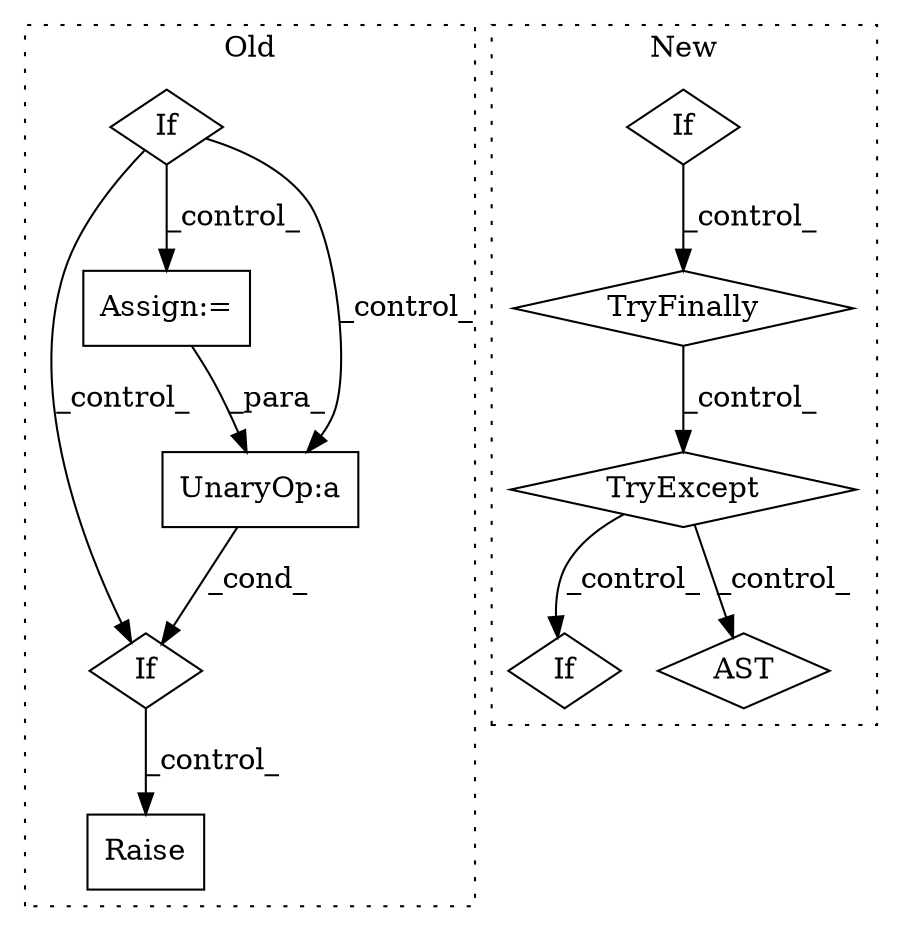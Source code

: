 digraph G {
subgraph cluster0 {
1 [label="If" a="96" s="1132" l="3" shape="diamond"];
4 [label="Assign:=" a="68" s="1078" l="3" shape="box"];
7 [label="Raise" a="91" s="1762" l="6" shape="box"];
9 [label="If" a="96" s="534" l="3" shape="diamond"];
10 [label="UnaryOp:a" a="61" s="1135" l="75" shape="box"];
label = "Old";
style="dotted";
}
subgraph cluster1 {
2 [label="TryFinally" a="64" s="1159" l="0" shape="diamond"];
3 [label="If" a="96" s="1337" l="3" shape="diamond"];
5 [label="AST" a="2" s="1661,0" l="7,0" shape="diamond"];
6 [label="TryExcept" a="71" s="1159" l="27" shape="diamond"];
8 [label="If" a="96" s="623" l="3" shape="diamond"];
label = "New";
style="dotted";
}
1 -> 7 [label="_control_"];
2 -> 6 [label="_control_"];
4 -> 10 [label="_para_"];
6 -> 5 [label="_control_"];
6 -> 3 [label="_control_"];
8 -> 2 [label="_control_"];
9 -> 4 [label="_control_"];
9 -> 10 [label="_control_"];
9 -> 1 [label="_control_"];
10 -> 1 [label="_cond_"];
}